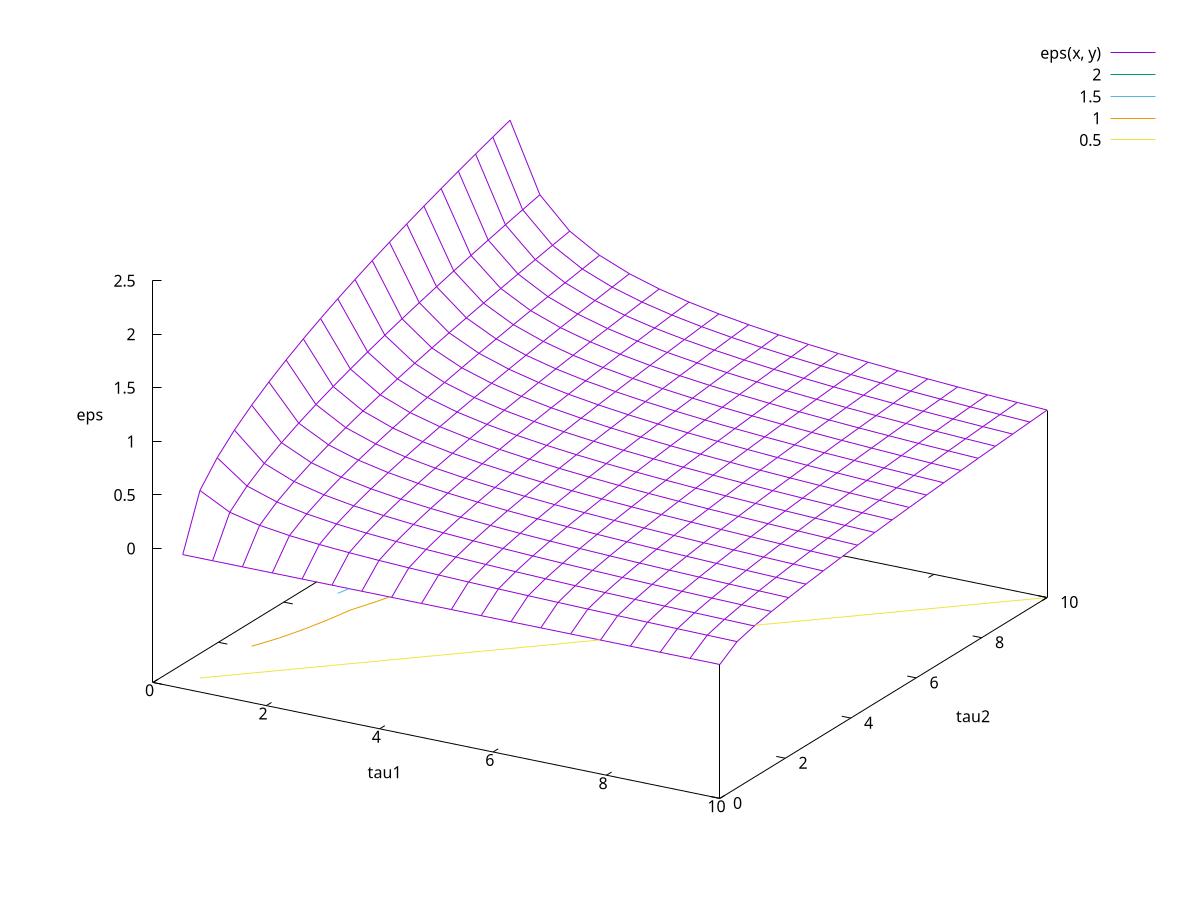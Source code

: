 set samples 20
set isosamples 20
set hidden3d

set xrange [0:10]
set yrange [0:10]

#damping factor epsilon
eps(x, y) = sqrt((y/x))/2

set contour
set xlabel "tau1"
set ylabel "tau2"
set zlabel "eps"
set term fig color
set output "damping.fig"
splot eps(x, y)
